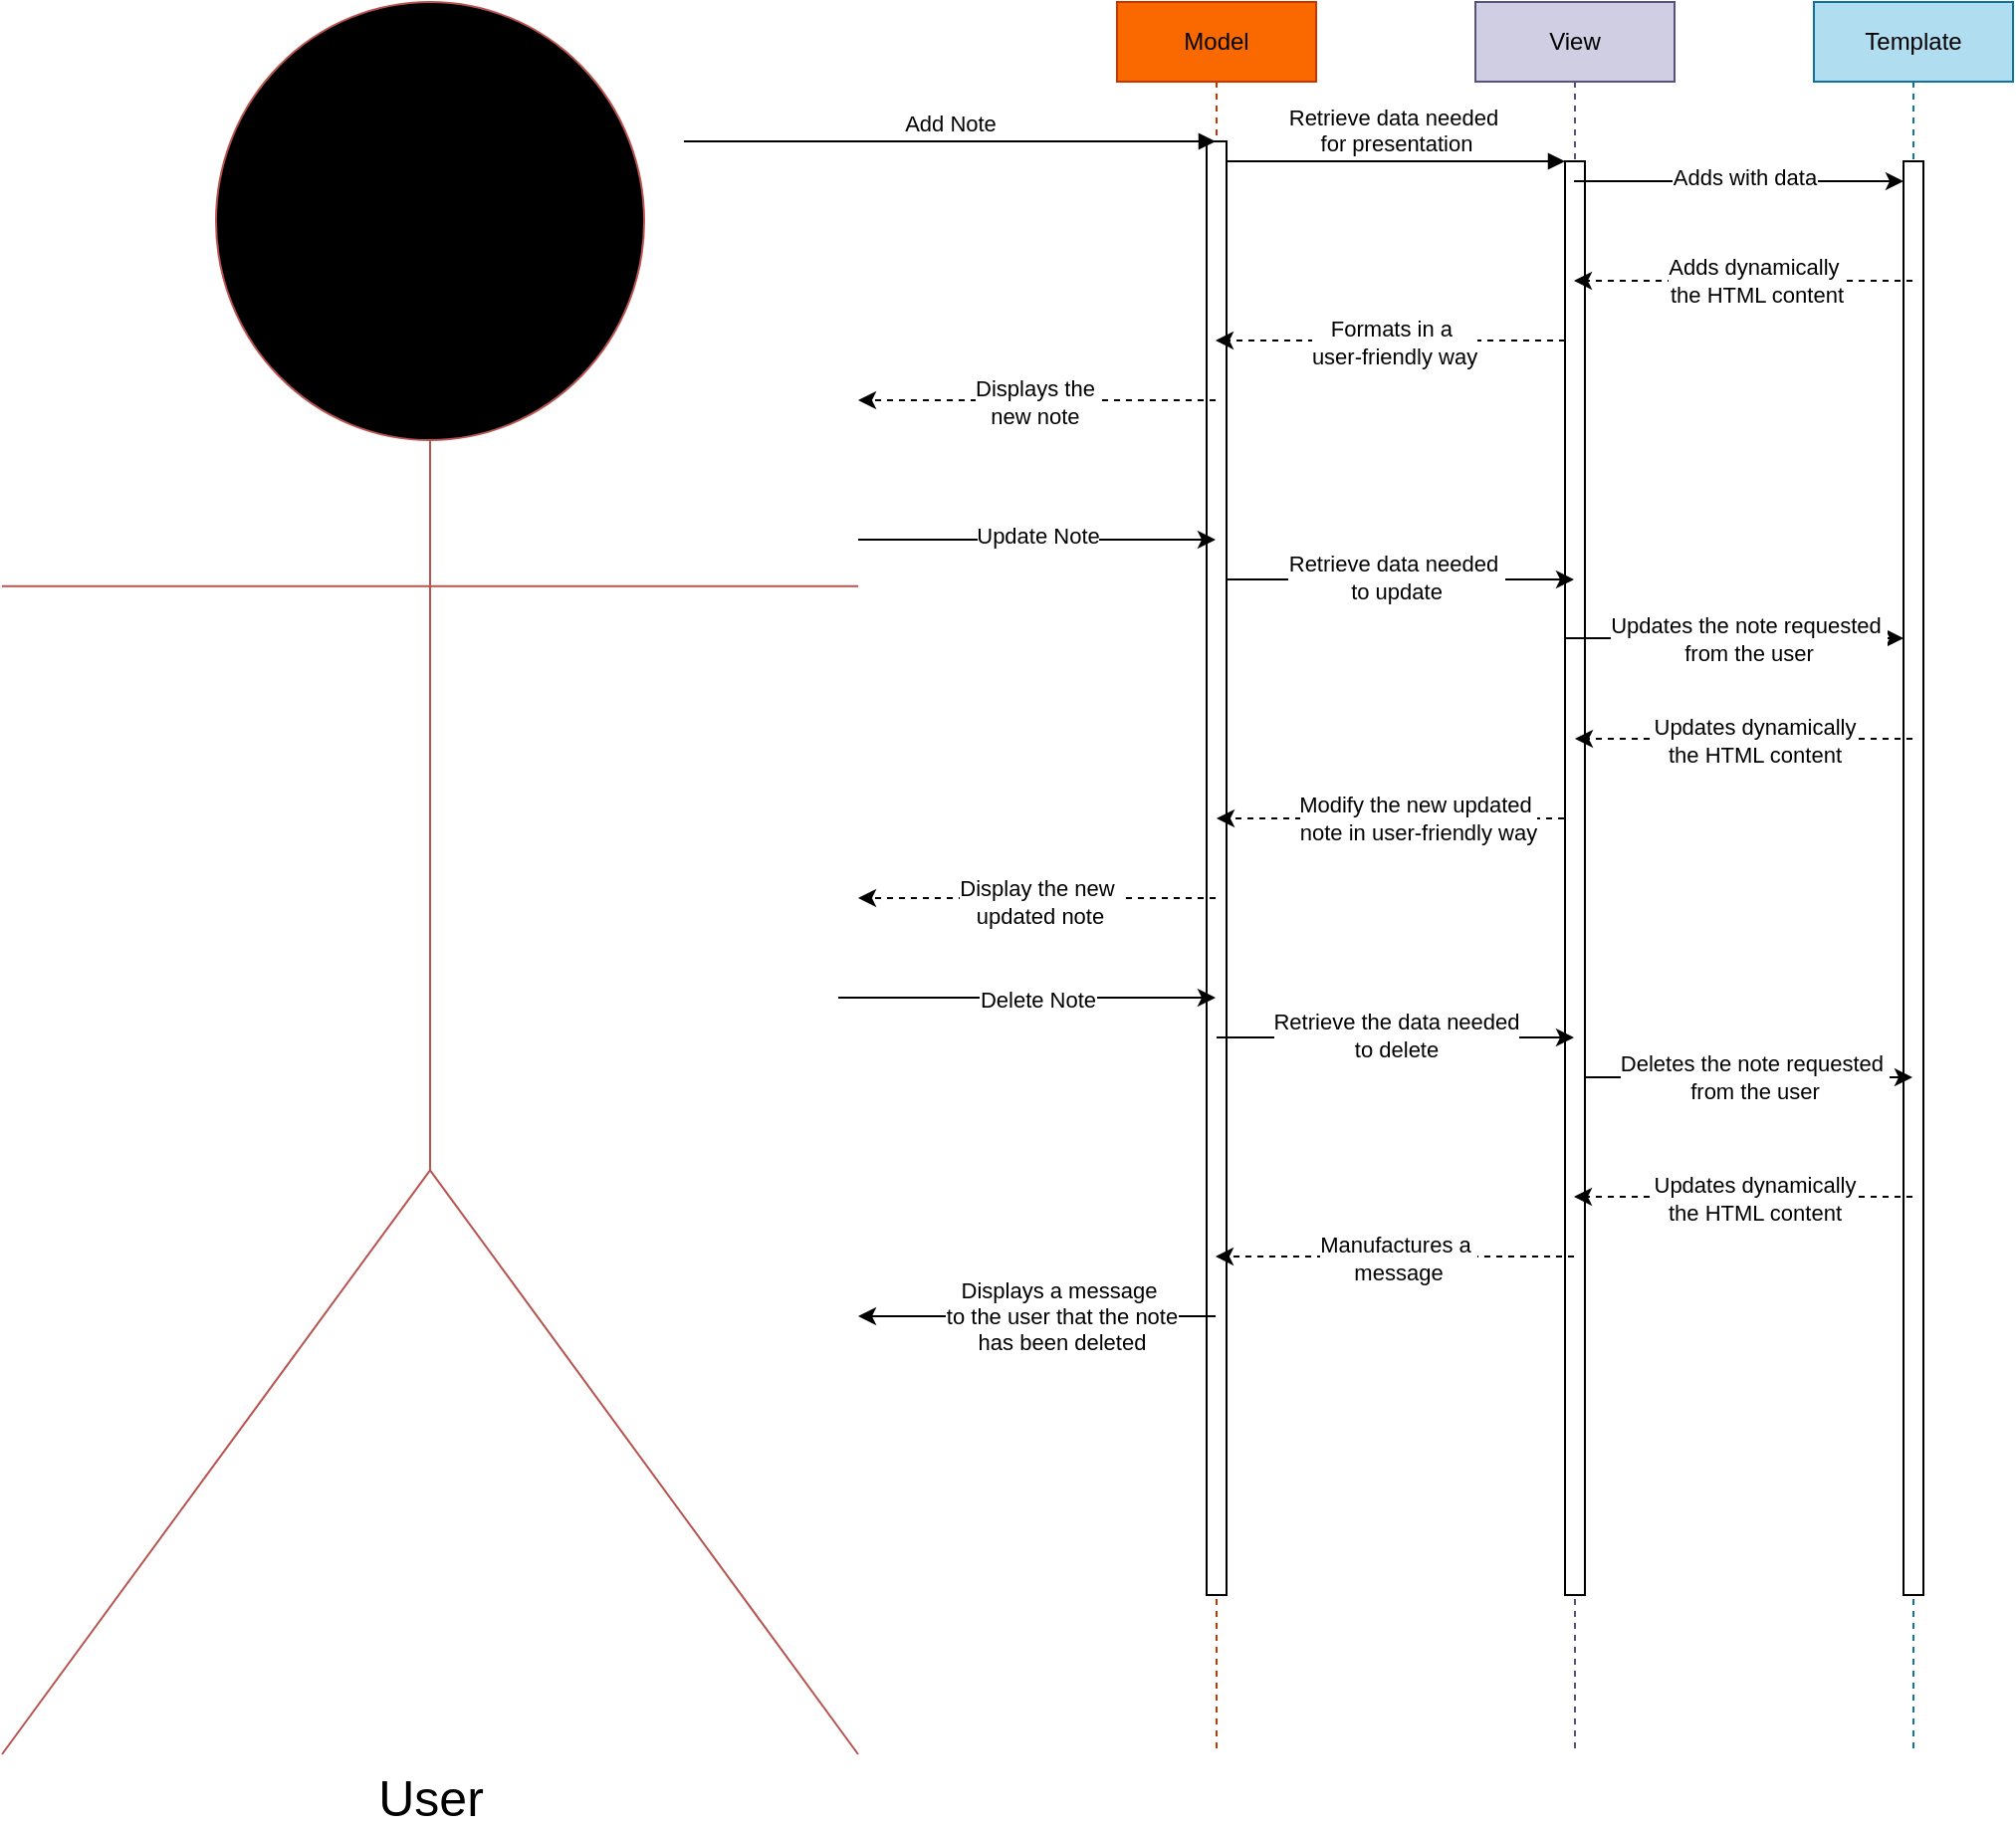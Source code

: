 <mxfile version="26.3.0">
  <diagram name="Page-1" id="2YBvvXClWsGukQMizWep">
    <mxGraphModel dx="1722" dy="431" grid="1" gridSize="10" guides="1" tooltips="1" connect="1" arrows="1" fold="1" page="1" pageScale="1" pageWidth="850" pageHeight="1100" math="0" shadow="0">
      <root>
        <mxCell id="0" />
        <mxCell id="1" parent="0" />
        <mxCell id="aM9ryv3xv72pqoxQDRHE-1" value="Model" style="shape=umlLifeline;perimeter=lifelinePerimeter;whiteSpace=wrap;html=1;container=0;dropTarget=0;collapsible=0;recursiveResize=0;outlineConnect=0;portConstraint=eastwest;newEdgeStyle={&quot;edgeStyle&quot;:&quot;elbowEdgeStyle&quot;,&quot;elbow&quot;:&quot;vertical&quot;,&quot;curved&quot;:0,&quot;rounded&quot;:0};fillColor=#fa6800;fontColor=#000000;strokeColor=#C73500;" parent="1" vertex="1">
          <mxGeometry x="40" y="40" width="100" height="880" as="geometry" />
        </mxCell>
        <mxCell id="aM9ryv3xv72pqoxQDRHE-2" value="" style="html=1;points=[];perimeter=orthogonalPerimeter;outlineConnect=0;targetShapes=umlLifeline;portConstraint=eastwest;newEdgeStyle={&quot;edgeStyle&quot;:&quot;elbowEdgeStyle&quot;,&quot;elbow&quot;:&quot;vertical&quot;,&quot;curved&quot;:0,&quot;rounded&quot;:0};" parent="aM9ryv3xv72pqoxQDRHE-1" vertex="1">
          <mxGeometry x="45" y="70" width="10" height="730" as="geometry" />
        </mxCell>
        <mxCell id="aM9ryv3xv72pqoxQDRHE-5" value="View" style="shape=umlLifeline;perimeter=lifelinePerimeter;whiteSpace=wrap;html=1;container=0;dropTarget=0;collapsible=0;recursiveResize=0;outlineConnect=0;portConstraint=eastwest;newEdgeStyle={&quot;edgeStyle&quot;:&quot;elbowEdgeStyle&quot;,&quot;elbow&quot;:&quot;vertical&quot;,&quot;curved&quot;:0,&quot;rounded&quot;:0};fillColor=#d0cee2;strokeColor=#56517e;" parent="1" vertex="1">
          <mxGeometry x="220" y="40" width="100" height="880" as="geometry" />
        </mxCell>
        <mxCell id="aM9ryv3xv72pqoxQDRHE-6" value="" style="html=1;points=[];perimeter=orthogonalPerimeter;outlineConnect=0;targetShapes=umlLifeline;portConstraint=eastwest;newEdgeStyle={&quot;edgeStyle&quot;:&quot;elbowEdgeStyle&quot;,&quot;elbow&quot;:&quot;vertical&quot;,&quot;curved&quot;:0,&quot;rounded&quot;:0};" parent="aM9ryv3xv72pqoxQDRHE-5" vertex="1">
          <mxGeometry x="45" y="80" width="10" height="720" as="geometry" />
        </mxCell>
        <mxCell id="aM9ryv3xv72pqoxQDRHE-7" value="Retrieve data needed&amp;nbsp;&lt;div&gt;for presentation&lt;/div&gt;" style="html=1;verticalAlign=bottom;endArrow=block;edgeStyle=elbowEdgeStyle;elbow=vertical;curved=0;rounded=0;" parent="1" source="aM9ryv3xv72pqoxQDRHE-2" target="aM9ryv3xv72pqoxQDRHE-6" edge="1">
          <mxGeometry relative="1" as="geometry">
            <mxPoint x="195" y="130" as="sourcePoint" />
            <Array as="points">
              <mxPoint x="180" y="120" />
            </Array>
          </mxGeometry>
        </mxCell>
        <mxCell id="-ura81-7l-kkNAonVIPx-1" value="Template" style="shape=umlLifeline;perimeter=lifelinePerimeter;whiteSpace=wrap;html=1;container=0;dropTarget=0;collapsible=0;recursiveResize=0;outlineConnect=0;portConstraint=eastwest;newEdgeStyle={&quot;edgeStyle&quot;:&quot;elbowEdgeStyle&quot;,&quot;elbow&quot;:&quot;vertical&quot;,&quot;curved&quot;:0,&quot;rounded&quot;:0};fillColor=#b1ddf0;strokeColor=#10739e;" vertex="1" parent="1">
          <mxGeometry x="390" y="40" width="100" height="880" as="geometry" />
        </mxCell>
        <mxCell id="-ura81-7l-kkNAonVIPx-2" value="" style="html=1;points=[];perimeter=orthogonalPerimeter;outlineConnect=0;targetShapes=umlLifeline;portConstraint=eastwest;newEdgeStyle={&quot;edgeStyle&quot;:&quot;elbowEdgeStyle&quot;,&quot;elbow&quot;:&quot;vertical&quot;,&quot;curved&quot;:0,&quot;rounded&quot;:0};" vertex="1" parent="-ura81-7l-kkNAonVIPx-1">
          <mxGeometry x="45" y="80" width="10" height="720" as="geometry" />
        </mxCell>
        <mxCell id="-ura81-7l-kkNAonVIPx-5" value="&lt;font style=&quot;font-size: 25px;&quot;&gt;User&lt;/font&gt;" style="shape=umlActor;verticalLabelPosition=bottom;verticalAlign=top;html=1;outlineConnect=0;fillColor=light-dark(#F8CECC,#00FFEC);strokeColor=light-dark(#B85450,#0000D7);gradientColor=light-dark(#EA6B66,#FF0087);" vertex="1" parent="1">
          <mxGeometry x="-520" y="40" width="430" height="880" as="geometry" />
        </mxCell>
        <mxCell id="aM9ryv3xv72pqoxQDRHE-3" value="Add Note" style="html=1;verticalAlign=bottom;startArrow=none;endArrow=block;startSize=8;edgeStyle=elbowEdgeStyle;elbow=vertical;curved=0;rounded=0;exitX=0.75;exitY=0.1;exitDx=0;exitDy=0;exitPerimeter=0;startFill=0;" parent="1" edge="1">
          <mxGeometry relative="1" as="geometry">
            <mxPoint x="-177.5" y="110" as="sourcePoint" />
            <mxPoint x="89.5" y="110" as="targetPoint" />
          </mxGeometry>
        </mxCell>
        <mxCell id="-ura81-7l-kkNAonVIPx-6" value="" style="endArrow=classic;html=1;rounded=0;" edge="1" parent="1">
          <mxGeometry width="50" height="50" relative="1" as="geometry">
            <mxPoint x="269.5" y="130" as="sourcePoint" />
            <mxPoint x="435" y="130" as="targetPoint" />
          </mxGeometry>
        </mxCell>
        <mxCell id="-ura81-7l-kkNAonVIPx-7" value="Adds with data" style="edgeLabel;html=1;align=center;verticalAlign=middle;resizable=0;points=[];" vertex="1" connectable="0" parent="-ura81-7l-kkNAonVIPx-6">
          <mxGeometry x="0.021" y="2" relative="1" as="geometry">
            <mxPoint x="1" as="offset" />
          </mxGeometry>
        </mxCell>
        <mxCell id="-ura81-7l-kkNAonVIPx-8" value="" style="endArrow=classic;html=1;rounded=0;dashed=1;" edge="1" parent="1">
          <mxGeometry width="50" height="50" relative="1" as="geometry">
            <mxPoint x="439.5" y="180" as="sourcePoint" />
            <mxPoint x="269.5" y="180" as="targetPoint" />
          </mxGeometry>
        </mxCell>
        <mxCell id="-ura81-7l-kkNAonVIPx-10" value="Adds dynamically&amp;nbsp;&lt;div&gt;the HTML content&lt;/div&gt;" style="edgeLabel;html=1;align=center;verticalAlign=middle;resizable=0;points=[];" vertex="1" connectable="0" parent="-ura81-7l-kkNAonVIPx-8">
          <mxGeometry x="0.171" relative="1" as="geometry">
            <mxPoint x="21" as="offset" />
          </mxGeometry>
        </mxCell>
        <mxCell id="-ura81-7l-kkNAonVIPx-9" value="" style="endArrow=classic;html=1;rounded=0;dashed=1;" edge="1" parent="1">
          <mxGeometry width="50" height="50" relative="1" as="geometry">
            <mxPoint x="265" y="210" as="sourcePoint" />
            <mxPoint x="89.5" y="210" as="targetPoint" />
          </mxGeometry>
        </mxCell>
        <mxCell id="-ura81-7l-kkNAonVIPx-12" value="Formats in a&amp;nbsp;&lt;div&gt;user-friendly way&lt;/div&gt;" style="edgeLabel;html=1;align=center;verticalAlign=middle;resizable=0;points=[];" vertex="1" connectable="0" parent="-ura81-7l-kkNAonVIPx-9">
          <mxGeometry x="-0.02" y="1" relative="1" as="geometry">
            <mxPoint as="offset" />
          </mxGeometry>
        </mxCell>
        <mxCell id="-ura81-7l-kkNAonVIPx-13" value="" style="endArrow=classic;html=1;rounded=0;dashed=1;" edge="1" parent="1">
          <mxGeometry width="50" height="50" relative="1" as="geometry">
            <mxPoint x="89.5" y="240" as="sourcePoint" />
            <mxPoint x="-90" y="240" as="targetPoint" />
          </mxGeometry>
        </mxCell>
        <mxCell id="-ura81-7l-kkNAonVIPx-14" value="Displays the&amp;nbsp;&lt;div&gt;new note&amp;nbsp;&lt;/div&gt;" style="edgeLabel;html=1;align=center;verticalAlign=middle;resizable=0;points=[];" vertex="1" connectable="0" parent="-ura81-7l-kkNAonVIPx-13">
          <mxGeometry x="-0.181" y="1" relative="1" as="geometry">
            <mxPoint x="-16" as="offset" />
          </mxGeometry>
        </mxCell>
        <mxCell id="-ura81-7l-kkNAonVIPx-15" value="" style="endArrow=classic;html=1;rounded=0;" edge="1" parent="1">
          <mxGeometry width="50" height="50" relative="1" as="geometry">
            <mxPoint x="-90" y="310" as="sourcePoint" />
            <mxPoint x="89.5" y="310" as="targetPoint" />
          </mxGeometry>
        </mxCell>
        <mxCell id="-ura81-7l-kkNAonVIPx-16" value="Update Note" style="edgeLabel;html=1;align=center;verticalAlign=middle;resizable=0;points=[];" vertex="1" connectable="0" parent="-ura81-7l-kkNAonVIPx-15">
          <mxGeometry x="0.125" y="2" relative="1" as="geometry">
            <mxPoint x="-11" as="offset" />
          </mxGeometry>
        </mxCell>
        <mxCell id="-ura81-7l-kkNAonVIPx-17" value="" style="endArrow=classic;html=1;rounded=0;" edge="1" parent="1">
          <mxGeometry width="50" height="50" relative="1" as="geometry">
            <mxPoint x="95" y="330" as="sourcePoint" />
            <mxPoint x="269.5" y="330" as="targetPoint" />
          </mxGeometry>
        </mxCell>
        <mxCell id="-ura81-7l-kkNAonVIPx-18" value="Retrieve data needed&amp;nbsp;&lt;div&gt;to update&lt;/div&gt;" style="edgeLabel;html=1;align=center;verticalAlign=middle;resizable=0;points=[];" vertex="1" connectable="0" parent="-ura81-7l-kkNAonVIPx-17">
          <mxGeometry x="-0.129" y="1" relative="1" as="geometry">
            <mxPoint x="9" as="offset" />
          </mxGeometry>
        </mxCell>
        <mxCell id="-ura81-7l-kkNAonVIPx-19" value="" style="endArrow=classic;html=1;rounded=0;" edge="1" parent="1">
          <mxGeometry width="50" height="50" relative="1" as="geometry">
            <mxPoint x="265" y="359.5" as="sourcePoint" />
            <mxPoint x="435" y="359.5" as="targetPoint" />
          </mxGeometry>
        </mxCell>
        <mxCell id="-ura81-7l-kkNAonVIPx-20" value="Updates the note requested&amp;nbsp;&lt;div&gt;from the user&lt;/div&gt;" style="edgeLabel;html=1;align=center;verticalAlign=middle;resizable=0;points=[];" vertex="1" connectable="0" parent="-ura81-7l-kkNAonVIPx-19">
          <mxGeometry x="-0.312" y="-1" relative="1" as="geometry">
            <mxPoint x="33" y="-1" as="offset" />
          </mxGeometry>
        </mxCell>
        <mxCell id="-ura81-7l-kkNAonVIPx-21" value="" style="endArrow=classic;html=1;rounded=0;dashed=1;" edge="1" parent="1">
          <mxGeometry width="50" height="50" relative="1" as="geometry">
            <mxPoint x="439.5" y="410" as="sourcePoint" />
            <mxPoint x="270" y="410" as="targetPoint" />
          </mxGeometry>
        </mxCell>
        <mxCell id="-ura81-7l-kkNAonVIPx-22" value="Updates dynamically&lt;div&gt;the HTML content&lt;/div&gt;" style="edgeLabel;html=1;align=center;verticalAlign=middle;resizable=0;points=[];" vertex="1" connectable="0" parent="-ura81-7l-kkNAonVIPx-21">
          <mxGeometry x="0.386" y="1" relative="1" as="geometry">
            <mxPoint x="38" as="offset" />
          </mxGeometry>
        </mxCell>
        <mxCell id="-ura81-7l-kkNAonVIPx-23" value="" style="endArrow=classic;html=1;rounded=0;dashed=1;" edge="1" parent="1">
          <mxGeometry width="50" height="50" relative="1" as="geometry">
            <mxPoint x="264.5" y="450" as="sourcePoint" />
            <mxPoint x="90" y="450" as="targetPoint" />
          </mxGeometry>
        </mxCell>
        <mxCell id="-ura81-7l-kkNAonVIPx-24" value="Modify the new updated&amp;nbsp;&lt;div&gt;note in user-friendly way&lt;/div&gt;" style="edgeLabel;html=1;align=center;verticalAlign=middle;resizable=0;points=[];" vertex="1" connectable="0" parent="-ura81-7l-kkNAonVIPx-23">
          <mxGeometry x="0.06" relative="1" as="geometry">
            <mxPoint x="19" as="offset" />
          </mxGeometry>
        </mxCell>
        <mxCell id="-ura81-7l-kkNAonVIPx-25" value="" style="endArrow=classic;html=1;rounded=0;dashed=1;" edge="1" parent="1">
          <mxGeometry width="50" height="50" relative="1" as="geometry">
            <mxPoint x="89.5" y="490" as="sourcePoint" />
            <mxPoint x="-90" y="490" as="targetPoint" />
          </mxGeometry>
        </mxCell>
        <mxCell id="-ura81-7l-kkNAonVIPx-26" value="Display the new&amp;nbsp;&lt;div&gt;updated note&lt;/div&gt;" style="edgeLabel;html=1;align=center;verticalAlign=middle;resizable=0;points=[];" vertex="1" connectable="0" parent="-ura81-7l-kkNAonVIPx-25">
          <mxGeometry x="-0.125" y="2" relative="1" as="geometry">
            <mxPoint x="-10" as="offset" />
          </mxGeometry>
        </mxCell>
        <mxCell id="-ura81-7l-kkNAonVIPx-27" value="" style="endArrow=classic;html=1;rounded=0;" edge="1" parent="1">
          <mxGeometry width="50" height="50" relative="1" as="geometry">
            <mxPoint x="-100" y="540" as="sourcePoint" />
            <mxPoint x="89.5" y="540" as="targetPoint" />
          </mxGeometry>
        </mxCell>
        <mxCell id="-ura81-7l-kkNAonVIPx-28" value="Delete Note" style="edgeLabel;html=1;align=center;verticalAlign=middle;resizable=0;points=[];" vertex="1" connectable="0" parent="-ura81-7l-kkNAonVIPx-27">
          <mxGeometry x="-0.187" y="-1" relative="1" as="geometry">
            <mxPoint x="23" as="offset" />
          </mxGeometry>
        </mxCell>
        <mxCell id="-ura81-7l-kkNAonVIPx-29" value="" style="endArrow=classic;html=1;rounded=0;" edge="1" parent="1">
          <mxGeometry width="50" height="50" relative="1" as="geometry">
            <mxPoint x="90" y="560" as="sourcePoint" />
            <mxPoint x="269.5" y="560" as="targetPoint" />
          </mxGeometry>
        </mxCell>
        <mxCell id="-ura81-7l-kkNAonVIPx-30" value="Retrieve the data needed&lt;div&gt;to delete&lt;/div&gt;" style="edgeLabel;html=1;align=center;verticalAlign=middle;resizable=0;points=[];" vertex="1" connectable="0" parent="-ura81-7l-kkNAonVIPx-29">
          <mxGeometry x="-0.242" y="1" relative="1" as="geometry">
            <mxPoint x="22" as="offset" />
          </mxGeometry>
        </mxCell>
        <mxCell id="-ura81-7l-kkNAonVIPx-31" value="" style="endArrow=classic;html=1;rounded=0;" edge="1" parent="1" source="aM9ryv3xv72pqoxQDRHE-6">
          <mxGeometry width="50" height="50" relative="1" as="geometry">
            <mxPoint x="280" y="580" as="sourcePoint" />
            <mxPoint x="439.5" y="580" as="targetPoint" />
          </mxGeometry>
        </mxCell>
        <mxCell id="-ura81-7l-kkNAonVIPx-32" value="Deletes the note requested&amp;nbsp;&lt;div&gt;from the user&lt;/div&gt;" style="edgeLabel;html=1;align=center;verticalAlign=middle;resizable=0;points=[];" vertex="1" connectable="0" parent="-ura81-7l-kkNAonVIPx-31">
          <mxGeometry x="-0.198" relative="1" as="geometry">
            <mxPoint x="19" as="offset" />
          </mxGeometry>
        </mxCell>
        <mxCell id="-ura81-7l-kkNAonVIPx-33" value="" style="endArrow=classic;html=1;rounded=0;dashed=1;" edge="1" parent="1">
          <mxGeometry width="50" height="50" relative="1" as="geometry">
            <mxPoint x="439.5" y="640" as="sourcePoint" />
            <mxPoint x="269.5" y="640" as="targetPoint" />
          </mxGeometry>
        </mxCell>
        <mxCell id="-ura81-7l-kkNAonVIPx-34" value="Updates dynamically&lt;div&gt;the HTML content&lt;/div&gt;" style="edgeLabel;html=1;align=center;verticalAlign=middle;resizable=0;points=[];" vertex="1" connectable="0" parent="-ura81-7l-kkNAonVIPx-33">
          <mxGeometry x="0.123" y="1" relative="1" as="geometry">
            <mxPoint x="16" as="offset" />
          </mxGeometry>
        </mxCell>
        <mxCell id="-ura81-7l-kkNAonVIPx-35" value="" style="endArrow=classic;html=1;rounded=0;dashed=1;" edge="1" parent="1">
          <mxGeometry width="50" height="50" relative="1" as="geometry">
            <mxPoint x="269.5" y="670" as="sourcePoint" />
            <mxPoint x="89.5" y="670" as="targetPoint" />
          </mxGeometry>
        </mxCell>
        <mxCell id="-ura81-7l-kkNAonVIPx-36" value="Manufactures a&amp;nbsp;&lt;div&gt;message&lt;/div&gt;" style="edgeLabel;html=1;align=center;verticalAlign=middle;resizable=0;points=[];" vertex="1" connectable="0" parent="-ura81-7l-kkNAonVIPx-35">
          <mxGeometry x="0.339" y="1" relative="1" as="geometry">
            <mxPoint x="32" as="offset" />
          </mxGeometry>
        </mxCell>
        <mxCell id="-ura81-7l-kkNAonVIPx-37" value="" style="endArrow=classic;html=1;rounded=0;" edge="1" parent="1">
          <mxGeometry width="50" height="50" relative="1" as="geometry">
            <mxPoint x="89.5" y="700.005" as="sourcePoint" />
            <mxPoint x="-90" y="700.005" as="targetPoint" />
          </mxGeometry>
        </mxCell>
        <mxCell id="-ura81-7l-kkNAonVIPx-38" value="Displays a message&amp;nbsp;&lt;div&gt;to the user that the note&lt;/div&gt;&lt;div&gt;has been deleted&lt;/div&gt;" style="edgeLabel;html=1;align=center;verticalAlign=middle;resizable=0;points=[];" vertex="1" connectable="0" parent="-ura81-7l-kkNAonVIPx-37">
          <mxGeometry x="-0.125" relative="1" as="geometry">
            <mxPoint x="1" as="offset" />
          </mxGeometry>
        </mxCell>
      </root>
    </mxGraphModel>
  </diagram>
</mxfile>
